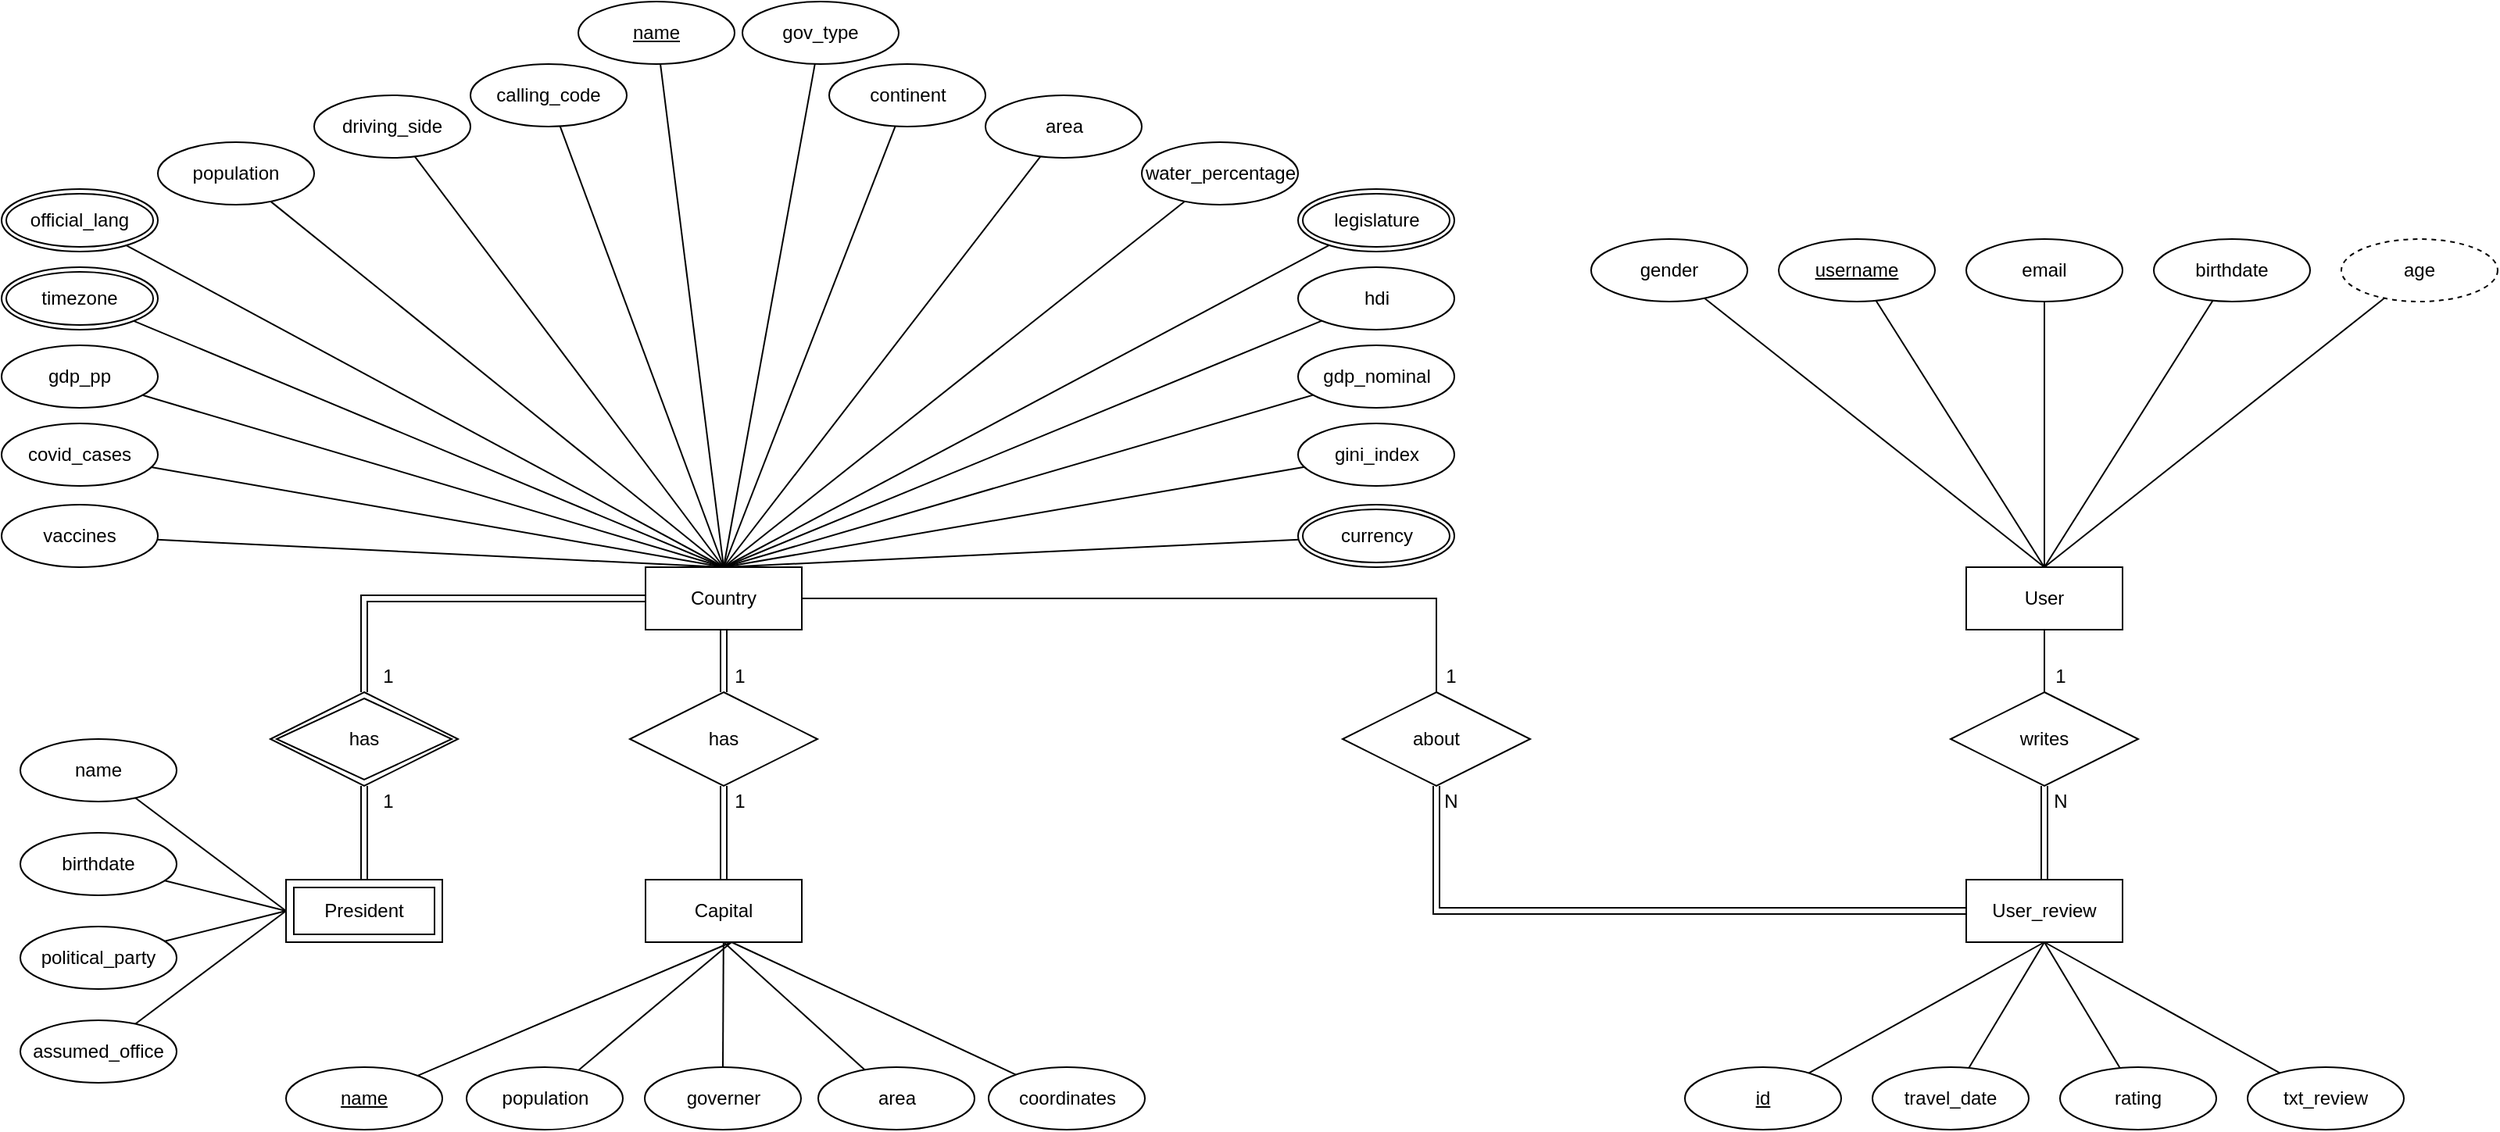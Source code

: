 <mxfile>
    <diagram id="haqYyiy0ytFG5rXFlT96" name="Page-1">
        <mxGraphModel dx="2003" dy="958" grid="1" gridSize="10" guides="1" tooltips="1" connect="1" arrows="1" fold="1" page="1" pageScale="1" pageWidth="1169" pageHeight="827" math="0" shadow="0">
            <root>
                <mxCell id="0"/>
                <mxCell id="1" parent="0"/>
                <mxCell id="114" style="edgeStyle=orthogonalEdgeStyle;rounded=0;orthogonalLoop=1;jettySize=auto;html=1;entryX=0.5;entryY=0;entryDx=0;entryDy=0;endArrow=none;endFill=0;shape=link;" edge="1" parent="1" source="2" target="109">
                    <mxGeometry relative="1" as="geometry"/>
                </mxCell>
                <mxCell id="2" value="Country" style="whiteSpace=wrap;html=1;align=center;" vertex="1" parent="1">
                    <mxGeometry x="535" y="390" width="100" height="40" as="geometry"/>
                </mxCell>
                <mxCell id="81" style="edgeStyle=none;rounded=0;orthogonalLoop=1;jettySize=auto;html=1;entryX=0.5;entryY=0;entryDx=0;entryDy=0;endArrow=none;endFill=0;" edge="1" parent="1" source="3" target="2">
                    <mxGeometry relative="1" as="geometry"/>
                </mxCell>
                <mxCell id="3" value="calling_code" style="ellipse;whiteSpace=wrap;html=1;align=center;" vertex="1" parent="1">
                    <mxGeometry x="423" y="68" width="100" height="40" as="geometry"/>
                </mxCell>
                <mxCell id="82" style="edgeStyle=none;rounded=0;orthogonalLoop=1;jettySize=auto;html=1;entryX=0.5;entryY=0;entryDx=0;entryDy=0;endArrow=none;endFill=0;" edge="1" parent="1" source="4" target="2">
                    <mxGeometry relative="1" as="geometry"/>
                </mxCell>
                <mxCell id="4" value="driving_side" style="ellipse;whiteSpace=wrap;html=1;align=center;" vertex="1" parent="1">
                    <mxGeometry x="323" y="88" width="100" height="40" as="geometry"/>
                </mxCell>
                <mxCell id="83" style="edgeStyle=none;rounded=0;orthogonalLoop=1;jettySize=auto;html=1;entryX=0.5;entryY=0;entryDx=0;entryDy=0;endArrow=none;endFill=0;" edge="1" parent="1" source="5" target="2">
                    <mxGeometry relative="1" as="geometry"/>
                </mxCell>
                <mxCell id="5" value="population" style="ellipse;whiteSpace=wrap;html=1;align=center;" vertex="1" parent="1">
                    <mxGeometry x="223" y="118" width="100" height="40" as="geometry"/>
                </mxCell>
                <mxCell id="71" style="rounded=0;orthogonalLoop=1;jettySize=auto;html=1;entryX=0.5;entryY=0;entryDx=0;entryDy=0;endArrow=none;endFill=0;" edge="1" parent="1" source="6" target="2">
                    <mxGeometry relative="1" as="geometry"/>
                </mxCell>
                <mxCell id="6" value="name" style="ellipse;whiteSpace=wrap;html=1;align=center;fontStyle=4;" vertex="1" parent="1">
                    <mxGeometry x="492" y="28" width="100" height="40" as="geometry"/>
                </mxCell>
                <mxCell id="84" style="edgeStyle=none;rounded=0;orthogonalLoop=1;jettySize=auto;html=1;entryX=0.5;entryY=0;entryDx=0;entryDy=0;endArrow=none;endFill=0;" edge="1" parent="1" source="14" target="2">
                    <mxGeometry relative="1" as="geometry"/>
                </mxCell>
                <mxCell id="14" value="official_lang" style="ellipse;shape=doubleEllipse;margin=3;whiteSpace=wrap;html=1;align=center;" vertex="1" parent="1">
                    <mxGeometry x="123" y="148" width="100" height="40" as="geometry"/>
                </mxCell>
                <mxCell id="85" style="edgeStyle=none;rounded=0;orthogonalLoop=1;jettySize=auto;html=1;entryX=0.5;entryY=0;entryDx=0;entryDy=0;endArrow=none;endFill=0;" edge="1" parent="1" source="16" target="2">
                    <mxGeometry relative="1" as="geometry"/>
                </mxCell>
                <mxCell id="16" value="timezone" style="ellipse;shape=doubleEllipse;margin=3;whiteSpace=wrap;html=1;align=center;" vertex="1" parent="1">
                    <mxGeometry x="123" y="198" width="100" height="40" as="geometry"/>
                </mxCell>
                <mxCell id="26" style="edgeStyle=none;rounded=0;orthogonalLoop=1;jettySize=auto;html=1;entryX=0.5;entryY=0;entryDx=0;entryDy=0;endArrow=none;endFill=0;" edge="1" parent="1" source="20" target="23">
                    <mxGeometry relative="1" as="geometry"/>
                </mxCell>
                <mxCell id="20" value="Capital" style="whiteSpace=wrap;html=1;align=center;" vertex="1" parent="1">
                    <mxGeometry x="535" y="590" width="100" height="40" as="geometry"/>
                </mxCell>
                <mxCell id="29" style="edgeStyle=none;rounded=0;orthogonalLoop=1;jettySize=auto;html=1;endArrow=none;endFill=0;" edge="1" parent="1" source="21">
                    <mxGeometry relative="1" as="geometry">
                        <mxPoint x="590" y="630" as="targetPoint"/>
                    </mxGeometry>
                </mxCell>
                <mxCell id="21" value="population" style="ellipse;whiteSpace=wrap;html=1;align=center;" vertex="1" parent="1">
                    <mxGeometry x="420.5" y="710" width="100" height="40" as="geometry"/>
                </mxCell>
                <mxCell id="30" style="edgeStyle=none;rounded=0;orthogonalLoop=1;jettySize=auto;html=1;endArrow=none;endFill=0;" edge="1" parent="1" source="22">
                    <mxGeometry relative="1" as="geometry">
                        <mxPoint x="590" y="630" as="targetPoint"/>
                    </mxGeometry>
                </mxCell>
                <mxCell id="22" value="name" style="ellipse;whiteSpace=wrap;html=1;align=center;fontStyle=4;" vertex="1" parent="1">
                    <mxGeometry x="305" y="710" width="100" height="40" as="geometry"/>
                </mxCell>
                <mxCell id="23" value="governer" style="ellipse;whiteSpace=wrap;html=1;align=center;" vertex="1" parent="1">
                    <mxGeometry x="534.5" y="710" width="100" height="40" as="geometry"/>
                </mxCell>
                <mxCell id="27" style="edgeStyle=none;rounded=0;orthogonalLoop=1;jettySize=auto;html=1;entryX=0.5;entryY=1;entryDx=0;entryDy=0;endArrow=none;endFill=0;" edge="1" parent="1" source="24" target="20">
                    <mxGeometry relative="1" as="geometry"/>
                </mxCell>
                <mxCell id="24" value="area" style="ellipse;whiteSpace=wrap;html=1;align=center;" vertex="1" parent="1">
                    <mxGeometry x="645.5" y="710" width="100" height="40" as="geometry"/>
                </mxCell>
                <mxCell id="28" style="edgeStyle=none;rounded=0;orthogonalLoop=1;jettySize=auto;html=1;endArrow=none;endFill=0;" edge="1" parent="1" source="25">
                    <mxGeometry relative="1" as="geometry">
                        <mxPoint x="590" y="630" as="targetPoint"/>
                    </mxGeometry>
                </mxCell>
                <mxCell id="25" value="coordinates" style="ellipse;whiteSpace=wrap;html=1;align=center;" vertex="1" parent="1">
                    <mxGeometry x="754.5" y="710" width="100" height="40" as="geometry"/>
                </mxCell>
                <mxCell id="31" value="President" style="shape=ext;margin=3;double=1;whiteSpace=wrap;html=1;align=center;" vertex="1" parent="1">
                    <mxGeometry x="305" y="590" width="100" height="40" as="geometry"/>
                </mxCell>
                <mxCell id="36" style="edgeStyle=none;rounded=0;orthogonalLoop=1;jettySize=auto;html=1;entryX=0;entryY=0.5;entryDx=0;entryDy=0;endArrow=none;endFill=0;" edge="1" parent="1" source="32" target="31">
                    <mxGeometry relative="1" as="geometry"/>
                </mxCell>
                <mxCell id="32" value="name" style="ellipse;whiteSpace=wrap;html=1;align=center;" vertex="1" parent="1">
                    <mxGeometry x="135" y="500" width="100" height="40" as="geometry"/>
                </mxCell>
                <mxCell id="37" style="edgeStyle=none;rounded=0;orthogonalLoop=1;jettySize=auto;html=1;endArrow=none;endFill=0;" edge="1" parent="1" source="33">
                    <mxGeometry relative="1" as="geometry">
                        <mxPoint x="305" y="610" as="targetPoint"/>
                    </mxGeometry>
                </mxCell>
                <mxCell id="33" value="birthdate" style="ellipse;whiteSpace=wrap;html=1;align=center;" vertex="1" parent="1">
                    <mxGeometry x="135" y="560" width="100" height="40" as="geometry"/>
                </mxCell>
                <mxCell id="38" style="edgeStyle=none;rounded=0;orthogonalLoop=1;jettySize=auto;html=1;endArrow=none;endFill=0;" edge="1" parent="1" source="34">
                    <mxGeometry relative="1" as="geometry">
                        <mxPoint x="305" y="610" as="targetPoint"/>
                    </mxGeometry>
                </mxCell>
                <mxCell id="34" value="political_party" style="ellipse;whiteSpace=wrap;html=1;align=center;" vertex="1" parent="1">
                    <mxGeometry x="135" y="620" width="100" height="40" as="geometry"/>
                </mxCell>
                <mxCell id="39" style="edgeStyle=none;rounded=0;orthogonalLoop=1;jettySize=auto;html=1;endArrow=none;endFill=0;" edge="1" parent="1" source="35">
                    <mxGeometry relative="1" as="geometry">
                        <mxPoint x="305" y="610" as="targetPoint"/>
                    </mxGeometry>
                </mxCell>
                <mxCell id="35" value="assumed_office" style="ellipse;whiteSpace=wrap;html=1;align=center;" vertex="1" parent="1">
                    <mxGeometry x="135" y="680" width="100" height="40" as="geometry"/>
                </mxCell>
                <mxCell id="73" style="rounded=0;orthogonalLoop=1;jettySize=auto;html=1;entryX=0.5;entryY=0;entryDx=0;entryDy=0;endArrow=none;endFill=0;" edge="1" parent="1" source="46" target="2">
                    <mxGeometry relative="1" as="geometry"/>
                </mxCell>
                <mxCell id="46" value="continent" style="ellipse;whiteSpace=wrap;html=1;align=center;" vertex="1" parent="1">
                    <mxGeometry x="652.5" y="68" width="100" height="40" as="geometry"/>
                </mxCell>
                <mxCell id="74" style="edgeStyle=none;rounded=0;orthogonalLoop=1;jettySize=auto;html=1;entryX=0.5;entryY=0;entryDx=0;entryDy=0;endArrow=none;endFill=0;" edge="1" parent="1" source="48" target="2">
                    <mxGeometry relative="1" as="geometry"/>
                </mxCell>
                <mxCell id="48" value="area" style="ellipse;whiteSpace=wrap;html=1;align=center;" vertex="1" parent="1">
                    <mxGeometry x="752.5" y="88" width="100" height="40" as="geometry"/>
                </mxCell>
                <mxCell id="75" style="edgeStyle=none;rounded=0;orthogonalLoop=1;jettySize=auto;html=1;entryX=0.5;entryY=0;entryDx=0;entryDy=0;endArrow=none;endFill=0;" edge="1" parent="1" source="51" target="2">
                    <mxGeometry relative="1" as="geometry"/>
                </mxCell>
                <mxCell id="51" value="water_percentage" style="ellipse;whiteSpace=wrap;html=1;align=center;" vertex="1" parent="1">
                    <mxGeometry x="852.5" y="118" width="100" height="40" as="geometry"/>
                </mxCell>
                <mxCell id="86" style="edgeStyle=none;rounded=0;orthogonalLoop=1;jettySize=auto;html=1;entryX=0.5;entryY=0;entryDx=0;entryDy=0;endArrow=none;endFill=0;" edge="1" parent="1" source="57" target="2">
                    <mxGeometry relative="1" as="geometry"/>
                </mxCell>
                <mxCell id="57" value="gdp_pp" style="ellipse;whiteSpace=wrap;html=1;align=center;" vertex="1" parent="1">
                    <mxGeometry x="123" y="248" width="100" height="40" as="geometry"/>
                </mxCell>
                <mxCell id="79" style="edgeStyle=none;rounded=0;orthogonalLoop=1;jettySize=auto;html=1;entryX=0.5;entryY=0;entryDx=0;entryDy=0;endArrow=none;endFill=0;" edge="1" parent="1" source="59" target="2">
                    <mxGeometry relative="1" as="geometry"/>
                </mxCell>
                <mxCell id="59" value="gdp_nominal" style="ellipse;whiteSpace=wrap;html=1;align=center;" vertex="1" parent="1">
                    <mxGeometry x="952.5" y="248" width="100" height="40" as="geometry"/>
                </mxCell>
                <mxCell id="80" style="edgeStyle=none;rounded=0;orthogonalLoop=1;jettySize=auto;html=1;entryX=0.5;entryY=0;entryDx=0;entryDy=0;endArrow=none;endFill=0;" edge="1" parent="1" source="63" target="2">
                    <mxGeometry relative="1" as="geometry"/>
                </mxCell>
                <mxCell id="63" value="gini_index" style="ellipse;whiteSpace=wrap;html=1;align=center;" vertex="1" parent="1">
                    <mxGeometry x="952.5" y="298" width="100" height="40" as="geometry"/>
                </mxCell>
                <mxCell id="76" style="edgeStyle=none;rounded=0;orthogonalLoop=1;jettySize=auto;html=1;entryX=0.5;entryY=0;entryDx=0;entryDy=0;endArrow=none;endFill=0;" edge="1" parent="1" source="65" target="2">
                    <mxGeometry relative="1" as="geometry"/>
                </mxCell>
                <mxCell id="65" value="legislature" style="ellipse;shape=doubleEllipse;margin=3;whiteSpace=wrap;html=1;align=center;" vertex="1" parent="1">
                    <mxGeometry x="952.5" y="148" width="100" height="40" as="geometry"/>
                </mxCell>
                <mxCell id="77" style="edgeStyle=none;rounded=0;orthogonalLoop=1;jettySize=auto;html=1;entryX=0.5;entryY=0;entryDx=0;entryDy=0;endArrow=none;endFill=0;" edge="1" parent="1" source="69" target="2">
                    <mxGeometry relative="1" as="geometry"/>
                </mxCell>
                <mxCell id="69" value="hdi" style="ellipse;whiteSpace=wrap;html=1;align=center;" vertex="1" parent="1">
                    <mxGeometry x="952.5" y="198" width="100" height="40" as="geometry"/>
                </mxCell>
                <mxCell id="87" style="edgeStyle=none;rounded=0;orthogonalLoop=1;jettySize=auto;html=1;entryX=0.5;entryY=0;entryDx=0;entryDy=0;endArrow=none;endFill=0;" edge="1" parent="1" source="70" target="2">
                    <mxGeometry relative="1" as="geometry"/>
                </mxCell>
                <mxCell id="70" value="currency" style="ellipse;shape=doubleEllipse;margin=3;whiteSpace=wrap;html=1;align=center;" vertex="1" parent="1">
                    <mxGeometry x="952.5" y="350" width="100" height="40" as="geometry"/>
                </mxCell>
                <mxCell id="124" style="edgeStyle=orthogonalEdgeStyle;rounded=0;orthogonalLoop=1;jettySize=auto;html=1;entryX=0.5;entryY=0;entryDx=0;entryDy=0;endArrow=none;endFill=0;" edge="1" parent="1" source="88" target="123">
                    <mxGeometry relative="1" as="geometry"/>
                </mxCell>
                <mxCell id="88" value="User" style="whiteSpace=wrap;html=1;align=center;" vertex="1" parent="1">
                    <mxGeometry x="1380" y="390" width="100" height="40" as="geometry"/>
                </mxCell>
                <mxCell id="125" style="edgeStyle=orthogonalEdgeStyle;shape=link;rounded=0;orthogonalLoop=1;jettySize=auto;html=1;entryX=0.5;entryY=1;entryDx=0;entryDy=0;endArrow=none;endFill=0;" edge="1" parent="1" source="89" target="123">
                    <mxGeometry relative="1" as="geometry"/>
                </mxCell>
                <mxCell id="130" style="edgeStyle=orthogonalEdgeStyle;rounded=0;orthogonalLoop=1;jettySize=auto;html=1;entryX=0.5;entryY=1;entryDx=0;entryDy=0;endArrow=none;endFill=0;shape=link;" edge="1" parent="1" source="89" target="129">
                    <mxGeometry relative="1" as="geometry"/>
                </mxCell>
                <mxCell id="89" value="User_review" style="whiteSpace=wrap;html=1;align=center;" vertex="1" parent="1">
                    <mxGeometry x="1380" y="590" width="100" height="40" as="geometry"/>
                </mxCell>
                <mxCell id="96" style="edgeStyle=none;rounded=0;orthogonalLoop=1;jettySize=auto;html=1;entryX=0.5;entryY=0;entryDx=0;entryDy=0;endArrow=none;endFill=0;" edge="1" parent="1" source="90" target="88">
                    <mxGeometry relative="1" as="geometry"/>
                </mxCell>
                <mxCell id="90" value="username" style="ellipse;whiteSpace=wrap;html=1;align=center;fontStyle=4;" vertex="1" parent="1">
                    <mxGeometry x="1260" y="180" width="100" height="40" as="geometry"/>
                </mxCell>
                <mxCell id="97" style="edgeStyle=none;rounded=0;orthogonalLoop=1;jettySize=auto;html=1;endArrow=none;endFill=0;entryX=0.5;entryY=0;entryDx=0;entryDy=0;" edge="1" parent="1" source="91" target="88">
                    <mxGeometry relative="1" as="geometry">
                        <mxPoint x="1430" y="360" as="targetPoint"/>
                    </mxGeometry>
                </mxCell>
                <mxCell id="91" value="email" style="ellipse;whiteSpace=wrap;html=1;align=center;" vertex="1" parent="1">
                    <mxGeometry x="1380" y="180" width="100" height="40" as="geometry"/>
                </mxCell>
                <mxCell id="95" style="edgeStyle=none;rounded=0;orthogonalLoop=1;jettySize=auto;html=1;entryX=0.5;entryY=0;entryDx=0;entryDy=0;endArrow=none;endFill=0;" edge="1" parent="1" source="92" target="88">
                    <mxGeometry relative="1" as="geometry"/>
                </mxCell>
                <mxCell id="92" value="gender" style="ellipse;whiteSpace=wrap;html=1;align=center;" vertex="1" parent="1">
                    <mxGeometry x="1140" y="180" width="100" height="40" as="geometry"/>
                </mxCell>
                <mxCell id="98" style="edgeStyle=none;rounded=0;orthogonalLoop=1;jettySize=auto;html=1;entryX=0.5;entryY=0;entryDx=0;entryDy=0;endArrow=none;endFill=0;" edge="1" parent="1" source="93" target="88">
                    <mxGeometry relative="1" as="geometry"/>
                </mxCell>
                <mxCell id="93" value="birthdate" style="ellipse;whiteSpace=wrap;html=1;align=center;" vertex="1" parent="1">
                    <mxGeometry x="1500" y="180" width="100" height="40" as="geometry"/>
                </mxCell>
                <mxCell id="99" style="edgeStyle=none;rounded=0;orthogonalLoop=1;jettySize=auto;html=1;endArrow=none;endFill=0;entryX=0.5;entryY=0;entryDx=0;entryDy=0;" edge="1" parent="1" source="94" target="88">
                    <mxGeometry relative="1" as="geometry">
                        <mxPoint x="1430" y="360" as="targetPoint"/>
                    </mxGeometry>
                </mxCell>
                <mxCell id="94" value="age" style="ellipse;whiteSpace=wrap;html=1;align=center;dashed=1;" vertex="1" parent="1">
                    <mxGeometry x="1620" y="180" width="100" height="40" as="geometry"/>
                </mxCell>
                <mxCell id="108" style="edgeStyle=none;rounded=0;orthogonalLoop=1;jettySize=auto;html=1;entryX=0.5;entryY=1;entryDx=0;entryDy=0;endArrow=none;endFill=0;" edge="1" parent="1" source="100" target="89">
                    <mxGeometry relative="1" as="geometry"/>
                </mxCell>
                <mxCell id="100" value="id" style="ellipse;whiteSpace=wrap;html=1;align=center;fontStyle=4;" vertex="1" parent="1">
                    <mxGeometry x="1200" y="710" width="100" height="40" as="geometry"/>
                </mxCell>
                <mxCell id="107" style="edgeStyle=none;rounded=0;orthogonalLoop=1;jettySize=auto;html=1;entryX=0.5;entryY=1;entryDx=0;entryDy=0;endArrow=none;endFill=0;" edge="1" parent="1" source="101" target="89">
                    <mxGeometry relative="1" as="geometry"/>
                </mxCell>
                <mxCell id="101" value="travel_date" style="ellipse;whiteSpace=wrap;html=1;align=center;" vertex="1" parent="1">
                    <mxGeometry x="1320" y="710" width="100" height="40" as="geometry"/>
                </mxCell>
                <mxCell id="106" style="edgeStyle=none;rounded=0;orthogonalLoop=1;jettySize=auto;html=1;entryX=0.5;entryY=1;entryDx=0;entryDy=0;endArrow=none;endFill=0;" edge="1" parent="1" source="102" target="89">
                    <mxGeometry relative="1" as="geometry"/>
                </mxCell>
                <mxCell id="102" value="rating" style="ellipse;whiteSpace=wrap;html=1;align=center;" vertex="1" parent="1">
                    <mxGeometry x="1440" y="710" width="100" height="40" as="geometry"/>
                </mxCell>
                <mxCell id="104" style="edgeStyle=none;rounded=0;orthogonalLoop=1;jettySize=auto;html=1;entryX=0.5;entryY=1;entryDx=0;entryDy=0;endArrow=none;endFill=0;" edge="1" parent="1" source="103" target="89">
                    <mxGeometry relative="1" as="geometry"/>
                </mxCell>
                <mxCell id="103" value="txt_review" style="ellipse;whiteSpace=wrap;html=1;align=center;" vertex="1" parent="1">
                    <mxGeometry x="1560" y="710" width="100" height="40" as="geometry"/>
                </mxCell>
                <mxCell id="112" style="edgeStyle=none;rounded=0;orthogonalLoop=1;jettySize=auto;html=1;entryX=0.5;entryY=0;entryDx=0;entryDy=0;endArrow=none;endFill=0;shape=link;" edge="1" parent="1" source="109" target="31">
                    <mxGeometry relative="1" as="geometry">
                        <mxPoint x="355" y="560.0" as="sourcePoint"/>
                    </mxGeometry>
                </mxCell>
                <mxCell id="109" value="has" style="shape=rhombus;double=1;perimeter=rhombusPerimeter;whiteSpace=wrap;html=1;align=center;" vertex="1" parent="1">
                    <mxGeometry x="295" y="470" width="120" height="60" as="geometry"/>
                </mxCell>
                <mxCell id="115" value="1" style="text;html=1;align=center;verticalAlign=middle;resizable=0;points=[];autosize=1;strokeColor=none;" vertex="1" parent="1">
                    <mxGeometry x="360" y="450" width="20" height="20" as="geometry"/>
                </mxCell>
                <mxCell id="117" value="1" style="text;html=1;align=center;verticalAlign=middle;resizable=0;points=[];autosize=1;strokeColor=none;" vertex="1" parent="1">
                    <mxGeometry x="360" y="530" width="20" height="20" as="geometry"/>
                </mxCell>
                <mxCell id="119" style="edgeStyle=orthogonalEdgeStyle;rounded=0;orthogonalLoop=1;jettySize=auto;html=1;entryX=0.5;entryY=0;entryDx=0;entryDy=0;endArrow=none;endFill=0;shape=link;" edge="1" parent="1" source="118" target="20">
                    <mxGeometry relative="1" as="geometry"/>
                </mxCell>
                <mxCell id="120" style="edgeStyle=orthogonalEdgeStyle;rounded=0;orthogonalLoop=1;jettySize=auto;html=1;entryX=0.5;entryY=1;entryDx=0;entryDy=0;endArrow=none;endFill=0;shape=link;" edge="1" parent="1" source="118" target="2">
                    <mxGeometry relative="1" as="geometry"/>
                </mxCell>
                <mxCell id="118" value="has" style="shape=rhombus;perimeter=rhombusPerimeter;whiteSpace=wrap;html=1;align=center;" vertex="1" parent="1">
                    <mxGeometry x="525" y="470" width="120" height="60" as="geometry"/>
                </mxCell>
                <mxCell id="121" value="1" style="text;html=1;align=center;verticalAlign=middle;resizable=0;points=[];autosize=1;strokeColor=none;" vertex="1" parent="1">
                    <mxGeometry x="585" y="450" width="20" height="20" as="geometry"/>
                </mxCell>
                <mxCell id="122" value="1" style="text;html=1;align=center;verticalAlign=middle;resizable=0;points=[];autosize=1;strokeColor=none;" vertex="1" parent="1">
                    <mxGeometry x="585" y="530" width="20" height="20" as="geometry"/>
                </mxCell>
                <mxCell id="123" value="writes" style="shape=rhombus;perimeter=rhombusPerimeter;whiteSpace=wrap;html=1;align=center;" vertex="1" parent="1">
                    <mxGeometry x="1370" y="470" width="120" height="60" as="geometry"/>
                </mxCell>
                <mxCell id="126" value="1" style="text;html=1;align=center;verticalAlign=middle;resizable=0;points=[];autosize=1;strokeColor=none;" vertex="1" parent="1">
                    <mxGeometry x="1430" y="450" width="20" height="20" as="geometry"/>
                </mxCell>
                <mxCell id="127" value="N" style="text;html=1;align=center;verticalAlign=middle;resizable=0;points=[];autosize=1;strokeColor=none;" vertex="1" parent="1">
                    <mxGeometry x="1430" y="530" width="20" height="20" as="geometry"/>
                </mxCell>
                <mxCell id="131" style="edgeStyle=orthogonalEdgeStyle;rounded=0;orthogonalLoop=1;jettySize=auto;html=1;entryX=1;entryY=0.5;entryDx=0;entryDy=0;endArrow=none;endFill=0;exitX=0.5;exitY=0;exitDx=0;exitDy=0;" edge="1" parent="1" source="129" target="2">
                    <mxGeometry relative="1" as="geometry"/>
                </mxCell>
                <mxCell id="129" value="about" style="shape=rhombus;perimeter=rhombusPerimeter;whiteSpace=wrap;html=1;align=center;" vertex="1" parent="1">
                    <mxGeometry x="981" y="470" width="120" height="60" as="geometry"/>
                </mxCell>
                <mxCell id="132" value="N" style="text;html=1;align=center;verticalAlign=middle;resizable=0;points=[];autosize=1;strokeColor=none;" vertex="1" parent="1">
                    <mxGeometry x="1040" y="530" width="20" height="20" as="geometry"/>
                </mxCell>
                <mxCell id="133" value="1" style="text;html=1;align=center;verticalAlign=middle;resizable=0;points=[];autosize=1;strokeColor=none;" vertex="1" parent="1">
                    <mxGeometry x="1040" y="450" width="20" height="20" as="geometry"/>
                </mxCell>
                <mxCell id="137" style="edgeStyle=none;rounded=0;orthogonalLoop=1;jettySize=auto;html=1;entryX=0.5;entryY=0;entryDx=0;entryDy=0;endArrow=none;endFill=0;" edge="1" parent="1" source="134" target="2">
                    <mxGeometry relative="1" as="geometry"/>
                </mxCell>
                <mxCell id="134" value="covid_cases" style="ellipse;whiteSpace=wrap;html=1;align=center;" vertex="1" parent="1">
                    <mxGeometry x="123" y="298" width="100" height="40" as="geometry"/>
                </mxCell>
                <mxCell id="138" style="edgeStyle=none;rounded=0;orthogonalLoop=1;jettySize=auto;html=1;entryX=0.5;entryY=0;entryDx=0;entryDy=0;endArrow=none;endFill=0;" edge="1" parent="1" source="135" target="2">
                    <mxGeometry relative="1" as="geometry"/>
                </mxCell>
                <mxCell id="135" value="vaccines" style="ellipse;whiteSpace=wrap;html=1;align=center;" vertex="1" parent="1">
                    <mxGeometry x="123" y="350" width="100" height="40" as="geometry"/>
                </mxCell>
                <mxCell id="140" style="edgeStyle=none;rounded=0;orthogonalLoop=1;jettySize=auto;html=1;entryX=0.5;entryY=0;entryDx=0;entryDy=0;endArrow=none;endFill=0;" edge="1" parent="1" source="139" target="2">
                    <mxGeometry relative="1" as="geometry"/>
                </mxCell>
                <mxCell id="139" value="gov_type" style="ellipse;whiteSpace=wrap;html=1;align=center;" vertex="1" parent="1">
                    <mxGeometry x="597" y="28" width="100" height="40" as="geometry"/>
                </mxCell>
            </root>
        </mxGraphModel>
    </diagram>
</mxfile>